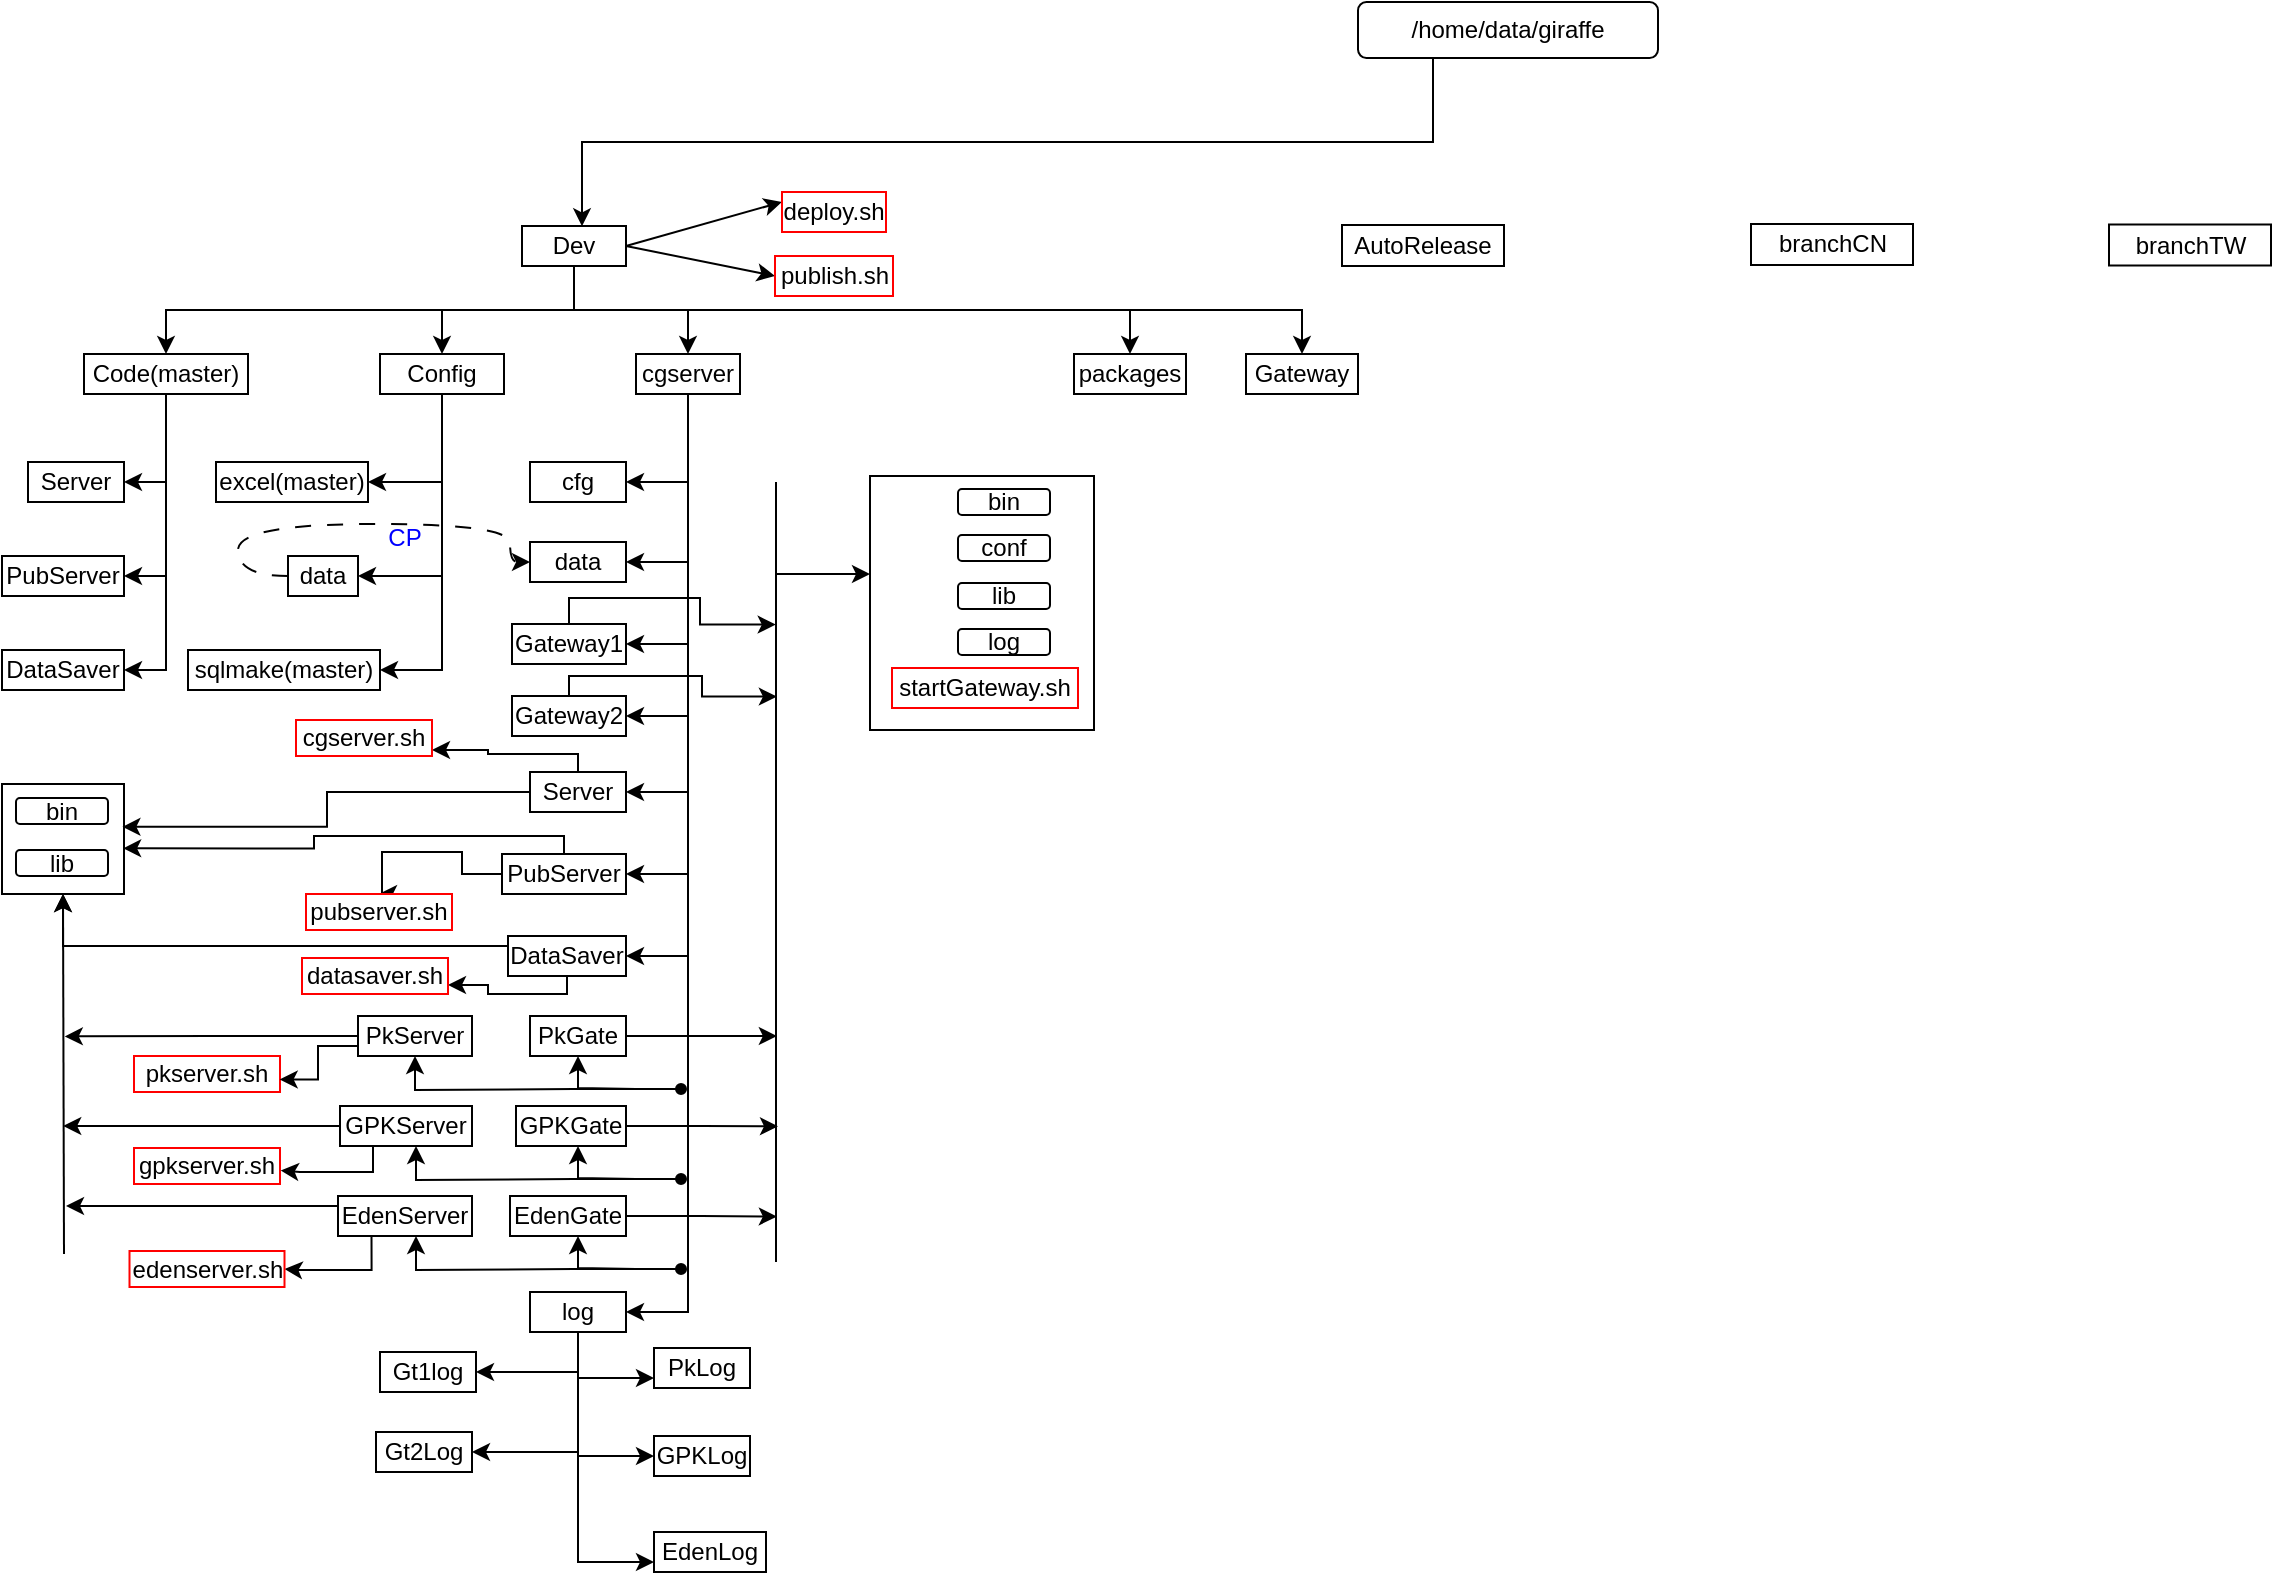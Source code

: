 <mxfile version="26.2.13">
  <diagram name="第 1 页" id="cu7FL5aJr_y2CsQ8u70n">
    <mxGraphModel dx="1421" dy="790" grid="0" gridSize="10" guides="1" tooltips="1" connect="1" arrows="1" fold="1" page="1" pageScale="1" pageWidth="1920" pageHeight="1200" math="0" shadow="0">
      <root>
        <mxCell id="0" />
        <mxCell id="1" parent="0" />
        <mxCell id="wpeiW6pVm9_-qQoVgWK0-2" value="/home/data/giraffe" style="rounded=1;whiteSpace=wrap;html=1;" vertex="1" parent="1">
          <mxGeometry x="693" y="28" width="150" height="28" as="geometry" />
        </mxCell>
        <mxCell id="wpeiW6pVm9_-qQoVgWK0-104" style="edgeStyle=orthogonalEdgeStyle;rounded=0;orthogonalLoop=1;jettySize=auto;html=1;exitX=0.5;exitY=1;exitDx=0;exitDy=0;entryX=0.5;entryY=0;entryDx=0;entryDy=0;" edge="1" parent="1" source="wpeiW6pVm9_-qQoVgWK0-7" target="wpeiW6pVm9_-qQoVgWK0-10">
          <mxGeometry relative="1" as="geometry" />
        </mxCell>
        <mxCell id="wpeiW6pVm9_-qQoVgWK0-105" style="edgeStyle=orthogonalEdgeStyle;rounded=0;orthogonalLoop=1;jettySize=auto;html=1;exitX=0.5;exitY=1;exitDx=0;exitDy=0;entryX=0.5;entryY=0;entryDx=0;entryDy=0;" edge="1" parent="1" source="wpeiW6pVm9_-qQoVgWK0-7" target="wpeiW6pVm9_-qQoVgWK0-17">
          <mxGeometry relative="1" as="geometry" />
        </mxCell>
        <mxCell id="wpeiW6pVm9_-qQoVgWK0-106" style="edgeStyle=orthogonalEdgeStyle;rounded=0;orthogonalLoop=1;jettySize=auto;html=1;exitX=0.5;exitY=1;exitDx=0;exitDy=0;entryX=0.5;entryY=0;entryDx=0;entryDy=0;" edge="1" parent="1" source="wpeiW6pVm9_-qQoVgWK0-7" target="wpeiW6pVm9_-qQoVgWK0-12">
          <mxGeometry relative="1" as="geometry" />
        </mxCell>
        <mxCell id="wpeiW6pVm9_-qQoVgWK0-107" style="edgeStyle=orthogonalEdgeStyle;rounded=0;orthogonalLoop=1;jettySize=auto;html=1;exitX=0.5;exitY=1;exitDx=0;exitDy=0;entryX=0.5;entryY=0;entryDx=0;entryDy=0;" edge="1" parent="1" source="wpeiW6pVm9_-qQoVgWK0-7" target="wpeiW6pVm9_-qQoVgWK0-49">
          <mxGeometry relative="1" as="geometry" />
        </mxCell>
        <mxCell id="wpeiW6pVm9_-qQoVgWK0-112" style="rounded=0;orthogonalLoop=1;jettySize=auto;html=1;exitX=1;exitY=0.5;exitDx=0;exitDy=0;entryX=0;entryY=0.25;entryDx=0;entryDy=0;" edge="1" parent="1" source="wpeiW6pVm9_-qQoVgWK0-7" target="wpeiW6pVm9_-qQoVgWK0-16">
          <mxGeometry relative="1" as="geometry" />
        </mxCell>
        <mxCell id="wpeiW6pVm9_-qQoVgWK0-113" style="rounded=0;orthogonalLoop=1;jettySize=auto;html=1;exitX=1;exitY=0.5;exitDx=0;exitDy=0;entryX=0;entryY=0.5;entryDx=0;entryDy=0;" edge="1" parent="1" source="wpeiW6pVm9_-qQoVgWK0-7" target="wpeiW6pVm9_-qQoVgWK0-50">
          <mxGeometry relative="1" as="geometry" />
        </mxCell>
        <mxCell id="wpeiW6pVm9_-qQoVgWK0-182" style="edgeStyle=orthogonalEdgeStyle;rounded=0;orthogonalLoop=1;jettySize=auto;html=1;exitX=0.5;exitY=1;exitDx=0;exitDy=0;entryX=0.5;entryY=0;entryDx=0;entryDy=0;" edge="1" parent="1" source="wpeiW6pVm9_-qQoVgWK0-7" target="wpeiW6pVm9_-qQoVgWK0-181">
          <mxGeometry relative="1" as="geometry" />
        </mxCell>
        <mxCell id="wpeiW6pVm9_-qQoVgWK0-7" value="Dev" style="rounded=0;whiteSpace=wrap;html=1;" vertex="1" parent="1">
          <mxGeometry x="275" y="140" width="52" height="20" as="geometry" />
        </mxCell>
        <mxCell id="wpeiW6pVm9_-qQoVgWK0-9" style="edgeStyle=orthogonalEdgeStyle;rounded=0;orthogonalLoop=1;jettySize=auto;html=1;exitX=0.25;exitY=1;exitDx=0;exitDy=0;entryX=0.577;entryY=0.007;entryDx=0;entryDy=0;entryPerimeter=0;" edge="1" parent="1" source="wpeiW6pVm9_-qQoVgWK0-2" target="wpeiW6pVm9_-qQoVgWK0-7">
          <mxGeometry relative="1" as="geometry" />
        </mxCell>
        <mxCell id="wpeiW6pVm9_-qQoVgWK0-33" style="edgeStyle=orthogonalEdgeStyle;rounded=0;orthogonalLoop=1;jettySize=auto;html=1;exitX=0.5;exitY=1;exitDx=0;exitDy=0;entryX=1;entryY=0.5;entryDx=0;entryDy=0;" edge="1" parent="1" source="wpeiW6pVm9_-qQoVgWK0-10" target="wpeiW6pVm9_-qQoVgWK0-29">
          <mxGeometry relative="1" as="geometry" />
        </mxCell>
        <mxCell id="wpeiW6pVm9_-qQoVgWK0-34" style="edgeStyle=orthogonalEdgeStyle;rounded=0;orthogonalLoop=1;jettySize=auto;html=1;exitX=0.5;exitY=1;exitDx=0;exitDy=0;entryX=1;entryY=0.5;entryDx=0;entryDy=0;" edge="1" parent="1" source="wpeiW6pVm9_-qQoVgWK0-10" target="wpeiW6pVm9_-qQoVgWK0-30">
          <mxGeometry relative="1" as="geometry" />
        </mxCell>
        <mxCell id="wpeiW6pVm9_-qQoVgWK0-35" style="edgeStyle=orthogonalEdgeStyle;rounded=0;orthogonalLoop=1;jettySize=auto;html=1;exitX=0.5;exitY=1;exitDx=0;exitDy=0;entryX=1;entryY=0.5;entryDx=0;entryDy=0;" edge="1" parent="1" source="wpeiW6pVm9_-qQoVgWK0-10" target="wpeiW6pVm9_-qQoVgWK0-31">
          <mxGeometry relative="1" as="geometry" />
        </mxCell>
        <mxCell id="wpeiW6pVm9_-qQoVgWK0-10" value="Code(master)" style="rounded=0;whiteSpace=wrap;html=1;" vertex="1" parent="1">
          <mxGeometry x="56" y="204" width="82" height="20" as="geometry" />
        </mxCell>
        <mxCell id="wpeiW6pVm9_-qQoVgWK0-56" style="edgeStyle=orthogonalEdgeStyle;rounded=0;orthogonalLoop=1;jettySize=auto;html=1;exitX=0.5;exitY=1;exitDx=0;exitDy=0;entryX=1;entryY=0.5;entryDx=0;entryDy=0;" edge="1" parent="1" source="wpeiW6pVm9_-qQoVgWK0-12" target="wpeiW6pVm9_-qQoVgWK0-36">
          <mxGeometry relative="1" as="geometry" />
        </mxCell>
        <mxCell id="wpeiW6pVm9_-qQoVgWK0-57" style="edgeStyle=orthogonalEdgeStyle;rounded=0;orthogonalLoop=1;jettySize=auto;html=1;exitX=0.5;exitY=1;exitDx=0;exitDy=0;entryX=1;entryY=0.5;entryDx=0;entryDy=0;" edge="1" parent="1" source="wpeiW6pVm9_-qQoVgWK0-12" target="wpeiW6pVm9_-qQoVgWK0-37">
          <mxGeometry relative="1" as="geometry" />
        </mxCell>
        <mxCell id="wpeiW6pVm9_-qQoVgWK0-58" style="edgeStyle=orthogonalEdgeStyle;rounded=0;orthogonalLoop=1;jettySize=auto;html=1;exitX=0.5;exitY=1;exitDx=0;exitDy=0;entryX=1;entryY=0.5;entryDx=0;entryDy=0;" edge="1" parent="1" source="wpeiW6pVm9_-qQoVgWK0-12" target="wpeiW6pVm9_-qQoVgWK0-38">
          <mxGeometry relative="1" as="geometry" />
        </mxCell>
        <mxCell id="wpeiW6pVm9_-qQoVgWK0-59" style="edgeStyle=orthogonalEdgeStyle;rounded=0;orthogonalLoop=1;jettySize=auto;html=1;exitX=0.5;exitY=1;exitDx=0;exitDy=0;entryX=1;entryY=0.5;entryDx=0;entryDy=0;" edge="1" parent="1" source="wpeiW6pVm9_-qQoVgWK0-12" target="wpeiW6pVm9_-qQoVgWK0-48">
          <mxGeometry relative="1" as="geometry" />
        </mxCell>
        <mxCell id="wpeiW6pVm9_-qQoVgWK0-60" style="edgeStyle=orthogonalEdgeStyle;rounded=0;orthogonalLoop=1;jettySize=auto;html=1;exitX=0.5;exitY=1;exitDx=0;exitDy=0;entryX=1;entryY=0.5;entryDx=0;entryDy=0;" edge="1" parent="1" source="wpeiW6pVm9_-qQoVgWK0-12" target="wpeiW6pVm9_-qQoVgWK0-40">
          <mxGeometry relative="1" as="geometry" />
        </mxCell>
        <mxCell id="wpeiW6pVm9_-qQoVgWK0-61" style="edgeStyle=orthogonalEdgeStyle;rounded=0;orthogonalLoop=1;jettySize=auto;html=1;exitX=0.5;exitY=1;exitDx=0;exitDy=0;entryX=1;entryY=0.5;entryDx=0;entryDy=0;" edge="1" parent="1" source="wpeiW6pVm9_-qQoVgWK0-12" target="wpeiW6pVm9_-qQoVgWK0-43">
          <mxGeometry relative="1" as="geometry" />
        </mxCell>
        <mxCell id="wpeiW6pVm9_-qQoVgWK0-62" style="edgeStyle=orthogonalEdgeStyle;rounded=0;orthogonalLoop=1;jettySize=auto;html=1;exitX=0.5;exitY=1;exitDx=0;exitDy=0;entryX=1;entryY=0.5;entryDx=0;entryDy=0;" edge="1" parent="1" source="wpeiW6pVm9_-qQoVgWK0-12" target="wpeiW6pVm9_-qQoVgWK0-41">
          <mxGeometry relative="1" as="geometry" />
        </mxCell>
        <mxCell id="wpeiW6pVm9_-qQoVgWK0-73" style="edgeStyle=orthogonalEdgeStyle;rounded=0;orthogonalLoop=1;jettySize=auto;html=1;exitX=0.5;exitY=1;exitDx=0;exitDy=0;entryX=1;entryY=0.5;entryDx=0;entryDy=0;" edge="1" parent="1" source="wpeiW6pVm9_-qQoVgWK0-12" target="wpeiW6pVm9_-qQoVgWK0-55">
          <mxGeometry relative="1" as="geometry" />
        </mxCell>
        <mxCell id="wpeiW6pVm9_-qQoVgWK0-12" value="cgserver" style="rounded=0;whiteSpace=wrap;html=1;" vertex="1" parent="1">
          <mxGeometry x="332" y="204" width="52" height="20" as="geometry" />
        </mxCell>
        <mxCell id="wpeiW6pVm9_-qQoVgWK0-13" value="AutoRelease" style="rounded=0;whiteSpace=wrap;html=1;" vertex="1" parent="1">
          <mxGeometry x="685" y="139.5" width="81" height="20.5" as="geometry" />
        </mxCell>
        <mxCell id="wpeiW6pVm9_-qQoVgWK0-14" value="branchCN" style="rounded=0;whiteSpace=wrap;html=1;" vertex="1" parent="1">
          <mxGeometry x="889.5" y="139" width="81" height="20.5" as="geometry" />
        </mxCell>
        <mxCell id="wpeiW6pVm9_-qQoVgWK0-15" value="branchTW" style="rounded=0;whiteSpace=wrap;html=1;" vertex="1" parent="1">
          <mxGeometry x="1068.5" y="139.25" width="81" height="20.5" as="geometry" />
        </mxCell>
        <mxCell id="wpeiW6pVm9_-qQoVgWK0-16" value="deploy.sh" style="rounded=0;whiteSpace=wrap;html=1;strokeColor=light-dark(#ff0000, #ededed);" vertex="1" parent="1">
          <mxGeometry x="405" y="123" width="52" height="20" as="geometry" />
        </mxCell>
        <mxCell id="wpeiW6pVm9_-qQoVgWK0-24" style="edgeStyle=orthogonalEdgeStyle;rounded=0;orthogonalLoop=1;jettySize=auto;html=1;exitX=0.5;exitY=1;exitDx=0;exitDy=0;entryX=1;entryY=0.5;entryDx=0;entryDy=0;" edge="1" parent="1" source="wpeiW6pVm9_-qQoVgWK0-17" target="wpeiW6pVm9_-qQoVgWK0-19">
          <mxGeometry relative="1" as="geometry" />
        </mxCell>
        <mxCell id="wpeiW6pVm9_-qQoVgWK0-25" style="edgeStyle=orthogonalEdgeStyle;rounded=0;orthogonalLoop=1;jettySize=auto;html=1;exitX=0.5;exitY=1;exitDx=0;exitDy=0;entryX=1;entryY=0.5;entryDx=0;entryDy=0;" edge="1" parent="1" source="wpeiW6pVm9_-qQoVgWK0-17" target="wpeiW6pVm9_-qQoVgWK0-20">
          <mxGeometry relative="1" as="geometry" />
        </mxCell>
        <mxCell id="wpeiW6pVm9_-qQoVgWK0-26" style="edgeStyle=orthogonalEdgeStyle;rounded=0;orthogonalLoop=1;jettySize=auto;html=1;exitX=0.5;exitY=1;exitDx=0;exitDy=0;entryX=1;entryY=0.5;entryDx=0;entryDy=0;" edge="1" parent="1" source="wpeiW6pVm9_-qQoVgWK0-17" target="wpeiW6pVm9_-qQoVgWK0-21">
          <mxGeometry relative="1" as="geometry" />
        </mxCell>
        <mxCell id="wpeiW6pVm9_-qQoVgWK0-17" value="Config" style="rounded=0;whiteSpace=wrap;html=1;" vertex="1" parent="1">
          <mxGeometry x="204" y="204" width="62" height="20" as="geometry" />
        </mxCell>
        <mxCell id="wpeiW6pVm9_-qQoVgWK0-19" value="excel(master)" style="rounded=0;whiteSpace=wrap;html=1;" vertex="1" parent="1">
          <mxGeometry x="122" y="258" width="76" height="20" as="geometry" />
        </mxCell>
        <mxCell id="wpeiW6pVm9_-qQoVgWK0-20" value="data" style="rounded=0;whiteSpace=wrap;html=1;" vertex="1" parent="1">
          <mxGeometry x="158" y="305" width="35" height="20" as="geometry" />
        </mxCell>
        <mxCell id="wpeiW6pVm9_-qQoVgWK0-21" value="sqlmake(master)" style="rounded=0;whiteSpace=wrap;html=1;" vertex="1" parent="1">
          <mxGeometry x="108" y="352" width="96" height="20" as="geometry" />
        </mxCell>
        <mxCell id="wpeiW6pVm9_-qQoVgWK0-29" value="Server" style="rounded=0;whiteSpace=wrap;html=1;" vertex="1" parent="1">
          <mxGeometry x="28" y="258" width="48" height="20" as="geometry" />
        </mxCell>
        <mxCell id="wpeiW6pVm9_-qQoVgWK0-30" value="PubServer" style="rounded=0;whiteSpace=wrap;html=1;" vertex="1" parent="1">
          <mxGeometry x="15" y="305" width="61" height="20" as="geometry" />
        </mxCell>
        <mxCell id="wpeiW6pVm9_-qQoVgWK0-31" value="DataSaver" style="rounded=0;whiteSpace=wrap;html=1;" vertex="1" parent="1">
          <mxGeometry x="15" y="352" width="61" height="20" as="geometry" />
        </mxCell>
        <mxCell id="wpeiW6pVm9_-qQoVgWK0-36" value="cfg" style="rounded=0;whiteSpace=wrap;html=1;" vertex="1" parent="1">
          <mxGeometry x="279" y="258" width="48" height="20" as="geometry" />
        </mxCell>
        <mxCell id="wpeiW6pVm9_-qQoVgWK0-37" value="data" style="rounded=0;whiteSpace=wrap;html=1;" vertex="1" parent="1">
          <mxGeometry x="279" y="298" width="48" height="20" as="geometry" />
        </mxCell>
        <mxCell id="wpeiW6pVm9_-qQoVgWK0-144" style="edgeStyle=orthogonalEdgeStyle;rounded=0;orthogonalLoop=1;jettySize=auto;html=1;exitX=0.5;exitY=0;exitDx=0;exitDy=0;" edge="1" parent="1" source="wpeiW6pVm9_-qQoVgWK0-38">
          <mxGeometry relative="1" as="geometry">
            <mxPoint x="401.857" y="339.286" as="targetPoint" />
            <Array as="points">
              <mxPoint x="298" y="326" />
              <mxPoint x="364" y="326" />
              <mxPoint x="364" y="339" />
            </Array>
          </mxGeometry>
        </mxCell>
        <mxCell id="wpeiW6pVm9_-qQoVgWK0-38" value="Gateway1" style="rounded=0;whiteSpace=wrap;html=1;" vertex="1" parent="1">
          <mxGeometry x="270" y="339" width="57" height="20" as="geometry" />
        </mxCell>
        <mxCell id="wpeiW6pVm9_-qQoVgWK0-163" style="edgeStyle=orthogonalEdgeStyle;rounded=0;orthogonalLoop=1;jettySize=auto;html=1;exitX=0.5;exitY=0;exitDx=0;exitDy=0;entryX=1;entryY=0.5;entryDx=0;entryDy=0;" edge="1" parent="1">
          <mxGeometry relative="1" as="geometry">
            <mxPoint x="303" y="419" as="sourcePoint" />
            <mxPoint x="230" y="402" as="targetPoint" />
            <Array as="points">
              <mxPoint x="303" y="404" />
              <mxPoint x="258" y="404" />
              <mxPoint x="258" y="402" />
            </Array>
          </mxGeometry>
        </mxCell>
        <mxCell id="wpeiW6pVm9_-qQoVgWK0-40" value="Server" style="rounded=0;whiteSpace=wrap;html=1;" vertex="1" parent="1">
          <mxGeometry x="279" y="413" width="48" height="20" as="geometry" />
        </mxCell>
        <mxCell id="wpeiW6pVm9_-qQoVgWK0-168" style="edgeStyle=orthogonalEdgeStyle;rounded=0;orthogonalLoop=1;jettySize=auto;html=1;exitX=0;exitY=0.25;exitDx=0;exitDy=0;entryX=0.5;entryY=1;entryDx=0;entryDy=0;" edge="1" parent="1" source="wpeiW6pVm9_-qQoVgWK0-41" target="wpeiW6pVm9_-qQoVgWK0-149">
          <mxGeometry relative="1" as="geometry" />
        </mxCell>
        <mxCell id="wpeiW6pVm9_-qQoVgWK0-170" style="edgeStyle=orthogonalEdgeStyle;rounded=0;orthogonalLoop=1;jettySize=auto;html=1;exitX=0.5;exitY=1;exitDx=0;exitDy=0;entryX=1;entryY=0.75;entryDx=0;entryDy=0;" edge="1" parent="1" source="wpeiW6pVm9_-qQoVgWK0-41" target="wpeiW6pVm9_-qQoVgWK0-155">
          <mxGeometry relative="1" as="geometry">
            <Array as="points">
              <mxPoint x="297" y="524" />
              <mxPoint x="258" y="524" />
              <mxPoint x="258" y="520" />
            </Array>
          </mxGeometry>
        </mxCell>
        <mxCell id="wpeiW6pVm9_-qQoVgWK0-41" value="DataSaver" style="rounded=0;whiteSpace=wrap;html=1;" vertex="1" parent="1">
          <mxGeometry x="268" y="495" width="59" height="20" as="geometry" />
        </mxCell>
        <mxCell id="wpeiW6pVm9_-qQoVgWK0-141" style="edgeStyle=orthogonalEdgeStyle;rounded=0;orthogonalLoop=1;jettySize=auto;html=1;exitX=1;exitY=0.5;exitDx=0;exitDy=0;" edge="1" parent="1" source="wpeiW6pVm9_-qQoVgWK0-42">
          <mxGeometry relative="1" as="geometry">
            <mxPoint x="402.429" y="545" as="targetPoint" />
          </mxGeometry>
        </mxCell>
        <mxCell id="wpeiW6pVm9_-qQoVgWK0-42" value="PkGate" style="rounded=0;whiteSpace=wrap;html=1;" vertex="1" parent="1">
          <mxGeometry x="279" y="535" width="48" height="20" as="geometry" />
        </mxCell>
        <mxCell id="wpeiW6pVm9_-qQoVgWK0-167" style="edgeStyle=orthogonalEdgeStyle;rounded=0;orthogonalLoop=1;jettySize=auto;html=1;exitX=0;exitY=0.5;exitDx=0;exitDy=0;entryX=0.5;entryY=0;entryDx=0;entryDy=0;" edge="1" parent="1" source="wpeiW6pVm9_-qQoVgWK0-43" target="wpeiW6pVm9_-qQoVgWK0-154">
          <mxGeometry relative="1" as="geometry">
            <Array as="points">
              <mxPoint x="245" y="464" />
              <mxPoint x="245" y="453" />
              <mxPoint x="205" y="453" />
            </Array>
          </mxGeometry>
        </mxCell>
        <mxCell id="wpeiW6pVm9_-qQoVgWK0-43" value="PubServer" style="rounded=0;whiteSpace=wrap;html=1;" vertex="1" parent="1">
          <mxGeometry x="265" y="454" width="62" height="20" as="geometry" />
        </mxCell>
        <mxCell id="wpeiW6pVm9_-qQoVgWK0-174" style="edgeStyle=orthogonalEdgeStyle;rounded=0;orthogonalLoop=1;jettySize=auto;html=1;exitX=0;exitY=0.5;exitDx=0;exitDy=0;" edge="1" parent="1" source="wpeiW6pVm9_-qQoVgWK0-44">
          <mxGeometry relative="1" as="geometry">
            <mxPoint x="46.4" y="545.2" as="targetPoint" />
          </mxGeometry>
        </mxCell>
        <mxCell id="wpeiW6pVm9_-qQoVgWK0-44" value="PkServer" style="rounded=0;whiteSpace=wrap;html=1;" vertex="1" parent="1">
          <mxGeometry x="193" y="535" width="57" height="20" as="geometry" />
        </mxCell>
        <mxCell id="wpeiW6pVm9_-qQoVgWK0-145" style="edgeStyle=orthogonalEdgeStyle;rounded=0;orthogonalLoop=1;jettySize=auto;html=1;exitX=0.5;exitY=0;exitDx=0;exitDy=0;" edge="1" parent="1" source="wpeiW6pVm9_-qQoVgWK0-48">
          <mxGeometry relative="1" as="geometry">
            <mxPoint x="402.429" y="375.286" as="targetPoint" />
            <Array as="points">
              <mxPoint x="298" y="365" />
              <mxPoint x="365" y="365" />
              <mxPoint x="365" y="375" />
            </Array>
          </mxGeometry>
        </mxCell>
        <mxCell id="wpeiW6pVm9_-qQoVgWK0-48" value="Gateway2" style="rounded=0;whiteSpace=wrap;html=1;" vertex="1" parent="1">
          <mxGeometry x="270" y="375" width="57" height="20" as="geometry" />
        </mxCell>
        <mxCell id="wpeiW6pVm9_-qQoVgWK0-49" value="packages" style="rounded=0;whiteSpace=wrap;html=1;" vertex="1" parent="1">
          <mxGeometry x="551" y="204" width="56" height="20" as="geometry" />
        </mxCell>
        <mxCell id="wpeiW6pVm9_-qQoVgWK0-50" value="publish.sh" style="rounded=0;whiteSpace=wrap;html=1;strokeColor=light-dark(#ff0000, #ededed);" vertex="1" parent="1">
          <mxGeometry x="401.5" y="155" width="59" height="20" as="geometry" />
        </mxCell>
        <mxCell id="wpeiW6pVm9_-qQoVgWK0-140" style="edgeStyle=orthogonalEdgeStyle;rounded=0;orthogonalLoop=1;jettySize=auto;html=1;exitX=1;exitY=0.5;exitDx=0;exitDy=0;" edge="1" parent="1" source="wpeiW6pVm9_-qQoVgWK0-51">
          <mxGeometry relative="1" as="geometry">
            <mxPoint x="403" y="590.143" as="targetPoint" />
          </mxGeometry>
        </mxCell>
        <mxCell id="wpeiW6pVm9_-qQoVgWK0-51" value="GPKGate" style="rounded=0;whiteSpace=wrap;html=1;" vertex="1" parent="1">
          <mxGeometry x="272" y="580" width="55" height="20" as="geometry" />
        </mxCell>
        <mxCell id="wpeiW6pVm9_-qQoVgWK0-175" style="edgeStyle=orthogonalEdgeStyle;rounded=0;orthogonalLoop=1;jettySize=auto;html=1;exitX=0;exitY=0.5;exitDx=0;exitDy=0;" edge="1" parent="1" source="wpeiW6pVm9_-qQoVgWK0-52">
          <mxGeometry relative="1" as="geometry">
            <mxPoint x="45.6" y="590" as="targetPoint" />
          </mxGeometry>
        </mxCell>
        <mxCell id="wpeiW6pVm9_-qQoVgWK0-52" value="GPKServer" style="rounded=0;whiteSpace=wrap;html=1;" vertex="1" parent="1">
          <mxGeometry x="184" y="580" width="66" height="20" as="geometry" />
        </mxCell>
        <mxCell id="wpeiW6pVm9_-qQoVgWK0-139" style="edgeStyle=orthogonalEdgeStyle;rounded=0;orthogonalLoop=1;jettySize=auto;html=1;exitX=1;exitY=0.5;exitDx=0;exitDy=0;" edge="1" parent="1" source="wpeiW6pVm9_-qQoVgWK0-53">
          <mxGeometry relative="1" as="geometry">
            <mxPoint x="402.429" y="635.286" as="targetPoint" />
          </mxGeometry>
        </mxCell>
        <mxCell id="wpeiW6pVm9_-qQoVgWK0-53" value="EdenGate" style="rounded=0;whiteSpace=wrap;html=1;" vertex="1" parent="1">
          <mxGeometry x="269" y="625" width="58" height="20" as="geometry" />
        </mxCell>
        <mxCell id="wpeiW6pVm9_-qQoVgWK0-176" style="edgeStyle=orthogonalEdgeStyle;rounded=0;orthogonalLoop=1;jettySize=auto;html=1;exitX=0;exitY=0.25;exitDx=0;exitDy=0;" edge="1" parent="1" source="wpeiW6pVm9_-qQoVgWK0-54">
          <mxGeometry relative="1" as="geometry">
            <mxPoint x="47" y="630" as="targetPoint" />
          </mxGeometry>
        </mxCell>
        <mxCell id="wpeiW6pVm9_-qQoVgWK0-180" style="edgeStyle=orthogonalEdgeStyle;rounded=0;orthogonalLoop=1;jettySize=auto;html=1;exitX=0.25;exitY=1;exitDx=0;exitDy=0;entryX=1;entryY=0.5;entryDx=0;entryDy=0;" edge="1" parent="1" source="wpeiW6pVm9_-qQoVgWK0-54" target="wpeiW6pVm9_-qQoVgWK0-158">
          <mxGeometry relative="1" as="geometry">
            <Array as="points">
              <mxPoint x="200" y="662" />
              <mxPoint x="163" y="662" />
            </Array>
          </mxGeometry>
        </mxCell>
        <mxCell id="wpeiW6pVm9_-qQoVgWK0-54" value="EdenServer" style="rounded=0;whiteSpace=wrap;html=1;" vertex="1" parent="1">
          <mxGeometry x="183" y="625" width="67" height="20" as="geometry" />
        </mxCell>
        <mxCell id="wpeiW6pVm9_-qQoVgWK0-96" style="edgeStyle=orthogonalEdgeStyle;rounded=0;orthogonalLoop=1;jettySize=auto;html=1;exitX=0.5;exitY=1;exitDx=0;exitDy=0;entryX=1;entryY=0.5;entryDx=0;entryDy=0;" edge="1" parent="1" source="wpeiW6pVm9_-qQoVgWK0-55" target="wpeiW6pVm9_-qQoVgWK0-92">
          <mxGeometry relative="1" as="geometry" />
        </mxCell>
        <mxCell id="wpeiW6pVm9_-qQoVgWK0-97" style="edgeStyle=orthogonalEdgeStyle;rounded=0;orthogonalLoop=1;jettySize=auto;html=1;exitX=0.5;exitY=1;exitDx=0;exitDy=0;entryX=1;entryY=0.5;entryDx=0;entryDy=0;" edge="1" parent="1" source="wpeiW6pVm9_-qQoVgWK0-55" target="wpeiW6pVm9_-qQoVgWK0-93">
          <mxGeometry relative="1" as="geometry" />
        </mxCell>
        <mxCell id="wpeiW6pVm9_-qQoVgWK0-100" style="edgeStyle=orthogonalEdgeStyle;rounded=0;orthogonalLoop=1;jettySize=auto;html=1;exitX=0.5;exitY=1;exitDx=0;exitDy=0;entryX=0;entryY=0.75;entryDx=0;entryDy=0;" edge="1" parent="1" source="wpeiW6pVm9_-qQoVgWK0-55" target="wpeiW6pVm9_-qQoVgWK0-91">
          <mxGeometry relative="1" as="geometry" />
        </mxCell>
        <mxCell id="wpeiW6pVm9_-qQoVgWK0-102" style="edgeStyle=orthogonalEdgeStyle;rounded=0;orthogonalLoop=1;jettySize=auto;html=1;exitX=0.5;exitY=1;exitDx=0;exitDy=0;entryX=0;entryY=0.5;entryDx=0;entryDy=0;" edge="1" parent="1" source="wpeiW6pVm9_-qQoVgWK0-55" target="wpeiW6pVm9_-qQoVgWK0-95">
          <mxGeometry relative="1" as="geometry" />
        </mxCell>
        <mxCell id="wpeiW6pVm9_-qQoVgWK0-103" style="edgeStyle=orthogonalEdgeStyle;rounded=0;orthogonalLoop=1;jettySize=auto;html=1;exitX=0.5;exitY=1;exitDx=0;exitDy=0;entryX=0;entryY=0.75;entryDx=0;entryDy=0;" edge="1" parent="1" source="wpeiW6pVm9_-qQoVgWK0-55" target="wpeiW6pVm9_-qQoVgWK0-94">
          <mxGeometry relative="1" as="geometry" />
        </mxCell>
        <mxCell id="wpeiW6pVm9_-qQoVgWK0-55" value="log" style="rounded=0;whiteSpace=wrap;html=1;" vertex="1" parent="1">
          <mxGeometry x="279" y="673" width="48" height="20" as="geometry" />
        </mxCell>
        <mxCell id="wpeiW6pVm9_-qQoVgWK0-83" style="edgeStyle=orthogonalEdgeStyle;rounded=0;orthogonalLoop=1;jettySize=auto;html=1;exitX=0;exitY=0.5;exitDx=0;exitDy=0;entryX=0.5;entryY=1;entryDx=0;entryDy=0;startSize=2;strokeWidth=1;" edge="1" parent="1" source="wpeiW6pVm9_-qQoVgWK0-75" target="wpeiW6pVm9_-qQoVgWK0-42">
          <mxGeometry relative="1" as="geometry">
            <Array as="points">
              <mxPoint x="332" y="572" />
              <mxPoint x="303" y="571" />
            </Array>
          </mxGeometry>
        </mxCell>
        <mxCell id="wpeiW6pVm9_-qQoVgWK0-84" style="edgeStyle=orthogonalEdgeStyle;rounded=0;orthogonalLoop=1;jettySize=auto;html=1;exitX=0;exitY=0.5;exitDx=0;exitDy=0;entryX=0.5;entryY=1;entryDx=0;entryDy=0;" edge="1" parent="1" source="wpeiW6pVm9_-qQoVgWK0-75" target="wpeiW6pVm9_-qQoVgWK0-44">
          <mxGeometry relative="1" as="geometry">
            <Array as="points">
              <mxPoint x="301" y="572" />
              <mxPoint x="222" y="572" />
            </Array>
          </mxGeometry>
        </mxCell>
        <mxCell id="wpeiW6pVm9_-qQoVgWK0-75" value="" style="ellipse;whiteSpace=wrap;html=1;aspect=fixed;fillStyle=hatch;fillColor=#000000;gradientColor=default;" vertex="1" parent="1">
          <mxGeometry x="352" y="569" width="5" height="5" as="geometry" />
        </mxCell>
        <mxCell id="wpeiW6pVm9_-qQoVgWK0-85" style="edgeStyle=orthogonalEdgeStyle;rounded=0;orthogonalLoop=1;jettySize=auto;html=1;exitX=0;exitY=0.5;exitDx=0;exitDy=0;entryX=0.5;entryY=1;entryDx=0;entryDy=0;startSize=2;strokeWidth=1;" edge="1" parent="1" source="wpeiW6pVm9_-qQoVgWK0-87">
          <mxGeometry relative="1" as="geometry">
            <mxPoint x="303" y="600" as="targetPoint" />
            <Array as="points">
              <mxPoint x="332" y="617" />
              <mxPoint x="303" y="616" />
            </Array>
          </mxGeometry>
        </mxCell>
        <mxCell id="wpeiW6pVm9_-qQoVgWK0-86" style="edgeStyle=orthogonalEdgeStyle;rounded=0;orthogonalLoop=1;jettySize=auto;html=1;exitX=0;exitY=0.5;exitDx=0;exitDy=0;entryX=0.5;entryY=1;entryDx=0;entryDy=0;" edge="1" parent="1" source="wpeiW6pVm9_-qQoVgWK0-87">
          <mxGeometry relative="1" as="geometry">
            <mxPoint x="222" y="600" as="targetPoint" />
            <Array as="points">
              <mxPoint x="301" y="617" />
              <mxPoint x="222" y="617" />
            </Array>
          </mxGeometry>
        </mxCell>
        <mxCell id="wpeiW6pVm9_-qQoVgWK0-87" value="" style="ellipse;whiteSpace=wrap;html=1;aspect=fixed;fillStyle=hatch;fillColor=#000000;gradientColor=default;" vertex="1" parent="1">
          <mxGeometry x="352" y="614" width="5" height="5" as="geometry" />
        </mxCell>
        <mxCell id="wpeiW6pVm9_-qQoVgWK0-88" style="edgeStyle=orthogonalEdgeStyle;rounded=0;orthogonalLoop=1;jettySize=auto;html=1;exitX=0;exitY=0.5;exitDx=0;exitDy=0;entryX=0.5;entryY=1;entryDx=0;entryDy=0;startSize=2;strokeWidth=1;" edge="1" parent="1" source="wpeiW6pVm9_-qQoVgWK0-90">
          <mxGeometry relative="1" as="geometry">
            <mxPoint x="303" y="645" as="targetPoint" />
            <Array as="points">
              <mxPoint x="332" y="662" />
              <mxPoint x="303" y="661" />
            </Array>
          </mxGeometry>
        </mxCell>
        <mxCell id="wpeiW6pVm9_-qQoVgWK0-89" style="edgeStyle=orthogonalEdgeStyle;rounded=0;orthogonalLoop=1;jettySize=auto;html=1;exitX=0;exitY=0.5;exitDx=0;exitDy=0;entryX=0.5;entryY=1;entryDx=0;entryDy=0;" edge="1" parent="1" source="wpeiW6pVm9_-qQoVgWK0-90">
          <mxGeometry relative="1" as="geometry">
            <mxPoint x="222" y="645" as="targetPoint" />
            <Array as="points">
              <mxPoint x="301" y="662" />
              <mxPoint x="222" y="662" />
            </Array>
          </mxGeometry>
        </mxCell>
        <mxCell id="wpeiW6pVm9_-qQoVgWK0-90" value="" style="ellipse;whiteSpace=wrap;html=1;aspect=fixed;fillStyle=hatch;fillColor=#000000;gradientColor=default;" vertex="1" parent="1">
          <mxGeometry x="352" y="659" width="5" height="5" as="geometry" />
        </mxCell>
        <mxCell id="wpeiW6pVm9_-qQoVgWK0-91" value="PkLog" style="rounded=0;whiteSpace=wrap;html=1;" vertex="1" parent="1">
          <mxGeometry x="341" y="701" width="48" height="20" as="geometry" />
        </mxCell>
        <mxCell id="wpeiW6pVm9_-qQoVgWK0-92" value="Gt1log" style="rounded=0;whiteSpace=wrap;html=1;" vertex="1" parent="1">
          <mxGeometry x="204" y="703" width="48" height="20" as="geometry" />
        </mxCell>
        <mxCell id="wpeiW6pVm9_-qQoVgWK0-93" value="Gt2Log" style="rounded=0;whiteSpace=wrap;html=1;" vertex="1" parent="1">
          <mxGeometry x="202" y="743" width="48" height="20" as="geometry" />
        </mxCell>
        <mxCell id="wpeiW6pVm9_-qQoVgWK0-94" value="EdenLog" style="rounded=0;whiteSpace=wrap;html=1;" vertex="1" parent="1">
          <mxGeometry x="341" y="793" width="56" height="20" as="geometry" />
        </mxCell>
        <mxCell id="wpeiW6pVm9_-qQoVgWK0-115" style="edgeStyle=orthogonalEdgeStyle;rounded=0;orthogonalLoop=1;jettySize=auto;html=1;exitX=0;exitY=0.5;exitDx=0;exitDy=0;entryX=0;entryY=0.5;entryDx=0;entryDy=0;curved=1;dashed=1;dashPattern=8 8;" edge="1" parent="1" source="wpeiW6pVm9_-qQoVgWK0-20" target="wpeiW6pVm9_-qQoVgWK0-37">
          <mxGeometry relative="1" as="geometry">
            <Array as="points">
              <mxPoint x="133" y="315" />
              <mxPoint x="133" y="289" />
              <mxPoint x="269" y="289" />
              <mxPoint x="269" y="308" />
            </Array>
          </mxGeometry>
        </mxCell>
        <mxCell id="wpeiW6pVm9_-qQoVgWK0-95" value="GPKLog" style="rounded=0;whiteSpace=wrap;html=1;" vertex="1" parent="1">
          <mxGeometry x="341" y="745" width="48" height="20" as="geometry" />
        </mxCell>
        <mxCell id="wpeiW6pVm9_-qQoVgWK0-119" value="CP" style="text;html=1;align=center;verticalAlign=middle;whiteSpace=wrap;rounded=0;fontColor=#0000FF;" vertex="1" parent="1">
          <mxGeometry x="207" y="286" width="19" height="19" as="geometry" />
        </mxCell>
        <mxCell id="wpeiW6pVm9_-qQoVgWK0-133" value="" style="rounded=0;whiteSpace=wrap;html=1;" vertex="1" parent="1">
          <mxGeometry x="449" y="265" width="112" height="127" as="geometry" />
        </mxCell>
        <mxCell id="wpeiW6pVm9_-qQoVgWK0-121" value="bin" style="rounded=1;whiteSpace=wrap;html=1;" vertex="1" parent="1">
          <mxGeometry x="493" y="271.5" width="46" height="13" as="geometry" />
        </mxCell>
        <mxCell id="wpeiW6pVm9_-qQoVgWK0-123" value="conf" style="rounded=1;whiteSpace=wrap;html=1;" vertex="1" parent="1">
          <mxGeometry x="493" y="294.5" width="46" height="13" as="geometry" />
        </mxCell>
        <mxCell id="wpeiW6pVm9_-qQoVgWK0-124" value="lib" style="rounded=1;whiteSpace=wrap;html=1;" vertex="1" parent="1">
          <mxGeometry x="493" y="318.5" width="46" height="13" as="geometry" />
        </mxCell>
        <mxCell id="wpeiW6pVm9_-qQoVgWK0-125" value="log" style="rounded=1;whiteSpace=wrap;html=1;" vertex="1" parent="1">
          <mxGeometry x="493" y="341.5" width="46" height="13" as="geometry" />
        </mxCell>
        <mxCell id="wpeiW6pVm9_-qQoVgWK0-132" value="startGateway.sh" style="rounded=0;whiteSpace=wrap;html=1;strokeColor=light-dark(#ff0000, #ededed);" vertex="1" parent="1">
          <mxGeometry x="460" y="361" width="93" height="20" as="geometry" />
        </mxCell>
        <mxCell id="wpeiW6pVm9_-qQoVgWK0-138" value="" style="endArrow=none;html=1;rounded=0;" edge="1" parent="1">
          <mxGeometry width="50" height="50" relative="1" as="geometry">
            <mxPoint x="402" y="658" as="sourcePoint" />
            <mxPoint x="402" y="268" as="targetPoint" />
          </mxGeometry>
        </mxCell>
        <mxCell id="wpeiW6pVm9_-qQoVgWK0-146" value="" style="endArrow=classic;html=1;rounded=0;" edge="1" parent="1">
          <mxGeometry width="50" height="50" relative="1" as="geometry">
            <mxPoint x="402" y="314" as="sourcePoint" />
            <mxPoint x="449" y="314" as="targetPoint" />
          </mxGeometry>
        </mxCell>
        <mxCell id="wpeiW6pVm9_-qQoVgWK0-149" value="" style="rounded=0;whiteSpace=wrap;html=1;" vertex="1" parent="1">
          <mxGeometry x="15" y="419" width="61" height="55" as="geometry" />
        </mxCell>
        <mxCell id="wpeiW6pVm9_-qQoVgWK0-147" value="bin" style="rounded=1;whiteSpace=wrap;html=1;" vertex="1" parent="1">
          <mxGeometry x="22" y="426" width="46" height="13" as="geometry" />
        </mxCell>
        <mxCell id="wpeiW6pVm9_-qQoVgWK0-148" value="lib" style="rounded=1;whiteSpace=wrap;html=1;" vertex="1" parent="1">
          <mxGeometry x="22" y="452" width="46" height="13" as="geometry" />
        </mxCell>
        <mxCell id="wpeiW6pVm9_-qQoVgWK0-150" value="cgserver.sh" style="rounded=0;whiteSpace=wrap;html=1;strokeColor=light-dark(#ff0000, #ededed);" vertex="1" parent="1">
          <mxGeometry x="162" y="387" width="68" height="18" as="geometry" />
        </mxCell>
        <mxCell id="wpeiW6pVm9_-qQoVgWK0-154" value="pubserver.sh" style="rounded=0;whiteSpace=wrap;html=1;strokeColor=light-dark(#ff0000, #ededed);" vertex="1" parent="1">
          <mxGeometry x="167" y="474" width="73" height="18" as="geometry" />
        </mxCell>
        <mxCell id="wpeiW6pVm9_-qQoVgWK0-155" value="datasaver.sh" style="rounded=0;whiteSpace=wrap;html=1;strokeColor=light-dark(#ff0000, #ededed);" vertex="1" parent="1">
          <mxGeometry x="165" y="506" width="73" height="18" as="geometry" />
        </mxCell>
        <mxCell id="wpeiW6pVm9_-qQoVgWK0-156" value="pkserver.sh" style="rounded=0;whiteSpace=wrap;html=1;strokeColor=light-dark(#ff0000, #ededed);" vertex="1" parent="1">
          <mxGeometry x="81" y="555" width="73" height="18" as="geometry" />
        </mxCell>
        <mxCell id="wpeiW6pVm9_-qQoVgWK0-157" value="gpkserver.sh" style="rounded=0;whiteSpace=wrap;html=1;strokeColor=light-dark(#ff0000, #ededed);" vertex="1" parent="1">
          <mxGeometry x="81" y="601" width="73" height="18" as="geometry" />
        </mxCell>
        <mxCell id="wpeiW6pVm9_-qQoVgWK0-158" value="edenserver.sh" style="rounded=0;whiteSpace=wrap;html=1;strokeColor=light-dark(#ff0000, #ededed);" vertex="1" parent="1">
          <mxGeometry x="78.75" y="652.5" width="77.5" height="18" as="geometry" />
        </mxCell>
        <mxCell id="wpeiW6pVm9_-qQoVgWK0-162" style="edgeStyle=orthogonalEdgeStyle;rounded=0;orthogonalLoop=1;jettySize=auto;html=1;exitX=0;exitY=0.5;exitDx=0;exitDy=0;entryX=0.987;entryY=0.389;entryDx=0;entryDy=0;entryPerimeter=0;" edge="1" parent="1" source="wpeiW6pVm9_-qQoVgWK0-40" target="wpeiW6pVm9_-qQoVgWK0-149">
          <mxGeometry relative="1" as="geometry" />
        </mxCell>
        <mxCell id="wpeiW6pVm9_-qQoVgWK0-164" style="edgeStyle=orthogonalEdgeStyle;rounded=0;orthogonalLoop=1;jettySize=auto;html=1;exitX=0.5;exitY=0;exitDx=0;exitDy=0;entryX=0.993;entryY=0.585;entryDx=0;entryDy=0;entryPerimeter=0;" edge="1" parent="1" source="wpeiW6pVm9_-qQoVgWK0-43" target="wpeiW6pVm9_-qQoVgWK0-149">
          <mxGeometry relative="1" as="geometry">
            <Array as="points">
              <mxPoint x="296" y="445" />
              <mxPoint x="171" y="445" />
              <mxPoint x="171" y="451" />
            </Array>
          </mxGeometry>
        </mxCell>
        <mxCell id="wpeiW6pVm9_-qQoVgWK0-173" value="" style="endArrow=classic;html=1;rounded=0;entryX=0.5;entryY=1;entryDx=0;entryDy=0;" edge="1" parent="1" target="wpeiW6pVm9_-qQoVgWK0-149">
          <mxGeometry width="50" height="50" relative="1" as="geometry">
            <mxPoint x="46" y="654" as="sourcePoint" />
            <mxPoint x="63" y="531" as="targetPoint" />
          </mxGeometry>
        </mxCell>
        <mxCell id="wpeiW6pVm9_-qQoVgWK0-177" style="edgeStyle=orthogonalEdgeStyle;rounded=0;orthogonalLoop=1;jettySize=auto;html=1;exitX=0;exitY=0.75;exitDx=0;exitDy=0;entryX=0.998;entryY=0.651;entryDx=0;entryDy=0;entryPerimeter=0;" edge="1" parent="1" source="wpeiW6pVm9_-qQoVgWK0-44" target="wpeiW6pVm9_-qQoVgWK0-156">
          <mxGeometry relative="1" as="geometry" />
        </mxCell>
        <mxCell id="wpeiW6pVm9_-qQoVgWK0-179" style="edgeStyle=orthogonalEdgeStyle;rounded=0;orthogonalLoop=1;jettySize=auto;html=1;exitX=0.25;exitY=1;exitDx=0;exitDy=0;entryX=1.005;entryY=0.627;entryDx=0;entryDy=0;entryPerimeter=0;" edge="1" parent="1" source="wpeiW6pVm9_-qQoVgWK0-52" target="wpeiW6pVm9_-qQoVgWK0-157">
          <mxGeometry relative="1" as="geometry">
            <Array as="points">
              <mxPoint x="201" y="613" />
              <mxPoint x="164" y="613" />
            </Array>
          </mxGeometry>
        </mxCell>
        <mxCell id="wpeiW6pVm9_-qQoVgWK0-181" value="Gateway" style="rounded=0;whiteSpace=wrap;html=1;" vertex="1" parent="1">
          <mxGeometry x="637" y="204" width="56" height="20" as="geometry" />
        </mxCell>
      </root>
    </mxGraphModel>
  </diagram>
</mxfile>
